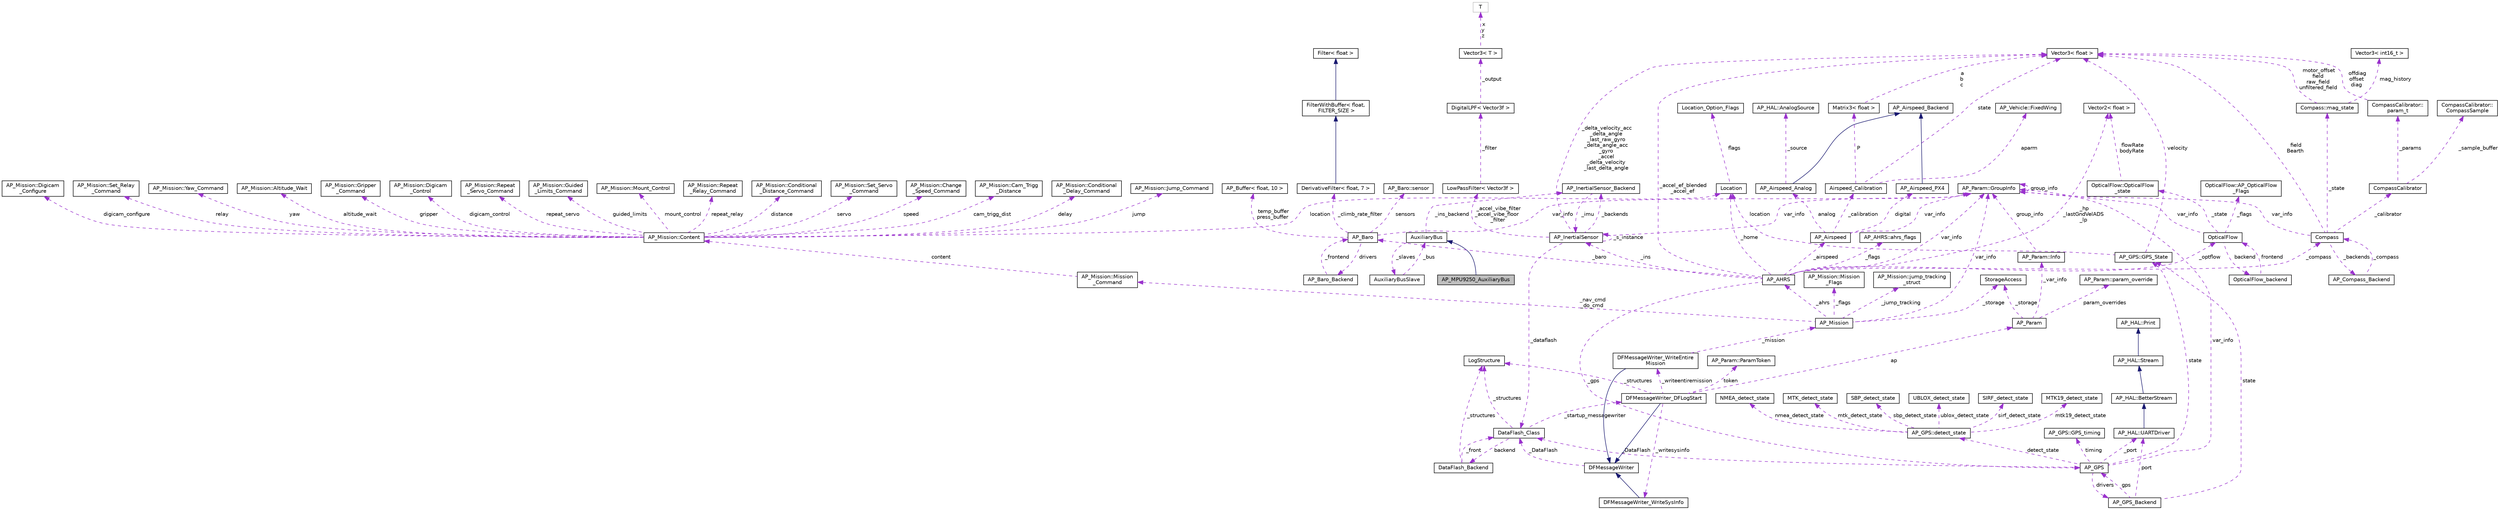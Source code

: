 digraph "AP_MPU9250_AuxiliaryBus"
{
 // INTERACTIVE_SVG=YES
  edge [fontname="Helvetica",fontsize="10",labelfontname="Helvetica",labelfontsize="10"];
  node [fontname="Helvetica",fontsize="10",shape=record];
  Node1 [label="AP_MPU9250_AuxiliaryBus",height=0.2,width=0.4,color="black", fillcolor="grey75", style="filled", fontcolor="black"];
  Node2 -> Node1 [dir="back",color="midnightblue",fontsize="10",style="solid",fontname="Helvetica"];
  Node2 [label="AuxiliaryBus",height=0.2,width=0.4,color="black", fillcolor="white", style="filled",URL="$classAuxiliaryBus.html"];
  Node3 -> Node2 [dir="back",color="darkorchid3",fontsize="10",style="dashed",label=" _ins_backend" ,fontname="Helvetica"];
  Node3 [label="AP_InertialSensor_Backend",height=0.2,width=0.4,color="black", fillcolor="white", style="filled",URL="$classAP__InertialSensor__Backend.html"];
  Node4 -> Node3 [dir="back",color="darkorchid3",fontsize="10",style="dashed",label=" _imu" ,fontname="Helvetica"];
  Node4 [label="AP_InertialSensor",height=0.2,width=0.4,color="black", fillcolor="white", style="filled",URL="$classAP__InertialSensor.html"];
  Node5 -> Node4 [dir="back",color="darkorchid3",fontsize="10",style="dashed",label=" _accel_vibe_filter\n_accel_vibe_floor\l_filter" ,fontname="Helvetica"];
  Node5 [label="LowPassFilter\< Vector3f \>",height=0.2,width=0.4,color="black", fillcolor="white", style="filled",URL="$classLowPassFilter.html"];
  Node6 -> Node5 [dir="back",color="darkorchid3",fontsize="10",style="dashed",label=" _filter" ,fontname="Helvetica"];
  Node6 [label="DigitalLPF\< Vector3f \>",height=0.2,width=0.4,color="black", fillcolor="white", style="filled",URL="$classDigitalLPF.html"];
  Node7 -> Node6 [dir="back",color="darkorchid3",fontsize="10",style="dashed",label=" _output" ,fontname="Helvetica"];
  Node7 [label="Vector3\< T \>",height=0.2,width=0.4,color="black", fillcolor="white", style="filled",URL="$classVector3.html"];
  Node8 -> Node7 [dir="back",color="darkorchid3",fontsize="10",style="dashed",label=" x\ny\nz" ,fontname="Helvetica"];
  Node8 [label="T",height=0.2,width=0.4,color="grey75", fillcolor="white", style="filled"];
  Node3 -> Node4 [dir="back",color="darkorchid3",fontsize="10",style="dashed",label=" _backends" ,fontname="Helvetica"];
  Node9 -> Node4 [dir="back",color="darkorchid3",fontsize="10",style="dashed",label=" _dataflash" ,fontname="Helvetica"];
  Node9 [label="DataFlash_Class",height=0.2,width=0.4,color="black", fillcolor="white", style="filled",URL="$classDataFlash__Class.html"];
  Node10 -> Node9 [dir="back",color="darkorchid3",fontsize="10",style="dashed",label=" _structures" ,fontname="Helvetica"];
  Node10 [label="LogStructure",height=0.2,width=0.4,color="black", fillcolor="white", style="filled",URL="$structLogStructure.html"];
  Node11 -> Node9 [dir="back",color="darkorchid3",fontsize="10",style="dashed",label=" backend" ,fontname="Helvetica"];
  Node11 [label="DataFlash_Backend",height=0.2,width=0.4,color="black", fillcolor="white", style="filled",URL="$classDataFlash__Backend.html"];
  Node10 -> Node11 [dir="back",color="darkorchid3",fontsize="10",style="dashed",label=" _structures" ,fontname="Helvetica"];
  Node9 -> Node11 [dir="back",color="darkorchid3",fontsize="10",style="dashed",label=" _front" ,fontname="Helvetica"];
  Node12 -> Node9 [dir="back",color="darkorchid3",fontsize="10",style="dashed",label=" _startup_messagewriter" ,fontname="Helvetica"];
  Node12 [label="DFMessageWriter_DFLogStart",height=0.2,width=0.4,color="black", fillcolor="white", style="filled",URL="$classDFMessageWriter__DFLogStart.html"];
  Node13 -> Node12 [dir="back",color="midnightblue",fontsize="10",style="solid",fontname="Helvetica"];
  Node13 [label="DFMessageWriter",height=0.2,width=0.4,color="black", fillcolor="white", style="filled",URL="$classDFMessageWriter.html"];
  Node9 -> Node13 [dir="back",color="darkorchid3",fontsize="10",style="dashed",label=" _DataFlash" ,fontname="Helvetica"];
  Node14 -> Node12 [dir="back",color="darkorchid3",fontsize="10",style="dashed",label=" _writeentiremission" ,fontname="Helvetica"];
  Node14 [label="DFMessageWriter_WriteEntire\lMission",height=0.2,width=0.4,color="black", fillcolor="white", style="filled",URL="$classDFMessageWriter__WriteEntireMission.html"];
  Node13 -> Node14 [dir="back",color="midnightblue",fontsize="10",style="solid",fontname="Helvetica"];
  Node15 -> Node14 [dir="back",color="darkorchid3",fontsize="10",style="dashed",label=" _mission" ,fontname="Helvetica"];
  Node15 [label="AP_Mission",height=0.2,width=0.4,color="black", fillcolor="white", style="filled",URL="$classAP__Mission.html",tooltip="Object managing Mission. "];
  Node16 -> Node15 [dir="back",color="darkorchid3",fontsize="10",style="dashed",label=" _storage" ,fontname="Helvetica"];
  Node16 [label="StorageAccess",height=0.2,width=0.4,color="black", fillcolor="white", style="filled",URL="$classStorageAccess.html"];
  Node17 -> Node15 [dir="back",color="darkorchid3",fontsize="10",style="dashed",label=" _nav_cmd\n_do_cmd" ,fontname="Helvetica"];
  Node17 [label="AP_Mission::Mission\l_Command",height=0.2,width=0.4,color="black", fillcolor="white", style="filled",URL="$structAP__Mission_1_1Mission__Command.html"];
  Node18 -> Node17 [dir="back",color="darkorchid3",fontsize="10",style="dashed",label=" content" ,fontname="Helvetica"];
  Node18 [label="AP_Mission::Content",height=0.2,width=0.4,color="black", fillcolor="white", style="filled",URL="$unionAP__Mission_1_1Content.html"];
  Node19 -> Node18 [dir="back",color="darkorchid3",fontsize="10",style="dashed",label=" guided_limits" ,fontname="Helvetica"];
  Node19 [label="AP_Mission::Guided\l_Limits_Command",height=0.2,width=0.4,color="black", fillcolor="white", style="filled",URL="$structAP__Mission_1_1Guided__Limits__Command.html"];
  Node20 -> Node18 [dir="back",color="darkorchid3",fontsize="10",style="dashed",label=" mount_control" ,fontname="Helvetica"];
  Node20 [label="AP_Mission::Mount_Control",height=0.2,width=0.4,color="black", fillcolor="white", style="filled",URL="$structAP__Mission_1_1Mount__Control.html"];
  Node21 -> Node18 [dir="back",color="darkorchid3",fontsize="10",style="dashed",label=" repeat_relay" ,fontname="Helvetica"];
  Node21 [label="AP_Mission::Repeat\l_Relay_Command",height=0.2,width=0.4,color="black", fillcolor="white", style="filled",URL="$structAP__Mission_1_1Repeat__Relay__Command.html"];
  Node22 -> Node18 [dir="back",color="darkorchid3",fontsize="10",style="dashed",label=" distance" ,fontname="Helvetica"];
  Node22 [label="AP_Mission::Conditional\l_Distance_Command",height=0.2,width=0.4,color="black", fillcolor="white", style="filled",URL="$structAP__Mission_1_1Conditional__Distance__Command.html"];
  Node23 -> Node18 [dir="back",color="darkorchid3",fontsize="10",style="dashed",label=" servo" ,fontname="Helvetica"];
  Node23 [label="AP_Mission::Set_Servo\l_Command",height=0.2,width=0.4,color="black", fillcolor="white", style="filled",URL="$structAP__Mission_1_1Set__Servo__Command.html"];
  Node24 -> Node18 [dir="back",color="darkorchid3",fontsize="10",style="dashed",label=" speed" ,fontname="Helvetica"];
  Node24 [label="AP_Mission::Change\l_Speed_Command",height=0.2,width=0.4,color="black", fillcolor="white", style="filled",URL="$structAP__Mission_1_1Change__Speed__Command.html"];
  Node25 -> Node18 [dir="back",color="darkorchid3",fontsize="10",style="dashed",label=" cam_trigg_dist" ,fontname="Helvetica"];
  Node25 [label="AP_Mission::Cam_Trigg\l_Distance",height=0.2,width=0.4,color="black", fillcolor="white", style="filled",URL="$structAP__Mission_1_1Cam__Trigg__Distance.html"];
  Node26 -> Node18 [dir="back",color="darkorchid3",fontsize="10",style="dashed",label=" delay" ,fontname="Helvetica"];
  Node26 [label="AP_Mission::Conditional\l_Delay_Command",height=0.2,width=0.4,color="black", fillcolor="white", style="filled",URL="$structAP__Mission_1_1Conditional__Delay__Command.html"];
  Node27 -> Node18 [dir="back",color="darkorchid3",fontsize="10",style="dashed",label=" jump" ,fontname="Helvetica"];
  Node27 [label="AP_Mission::Jump_Command",height=0.2,width=0.4,color="black", fillcolor="white", style="filled",URL="$structAP__Mission_1_1Jump__Command.html"];
  Node28 -> Node18 [dir="back",color="darkorchid3",fontsize="10",style="dashed",label=" location" ,fontname="Helvetica"];
  Node28 [label="Location",height=0.2,width=0.4,color="black", fillcolor="white", style="filled",URL="$structLocation.html"];
  Node29 -> Node28 [dir="back",color="darkorchid3",fontsize="10",style="dashed",label=" flags" ,fontname="Helvetica"];
  Node29 [label="Location_Option_Flags",height=0.2,width=0.4,color="black", fillcolor="white", style="filled",URL="$structLocation__Option__Flags.html"];
  Node30 -> Node18 [dir="back",color="darkorchid3",fontsize="10",style="dashed",label=" digicam_configure" ,fontname="Helvetica"];
  Node30 [label="AP_Mission::Digicam\l_Configure",height=0.2,width=0.4,color="black", fillcolor="white", style="filled",URL="$structAP__Mission_1_1Digicam__Configure.html"];
  Node31 -> Node18 [dir="back",color="darkorchid3",fontsize="10",style="dashed",label=" relay" ,fontname="Helvetica"];
  Node31 [label="AP_Mission::Set_Relay\l_Command",height=0.2,width=0.4,color="black", fillcolor="white", style="filled",URL="$structAP__Mission_1_1Set__Relay__Command.html"];
  Node32 -> Node18 [dir="back",color="darkorchid3",fontsize="10",style="dashed",label=" yaw" ,fontname="Helvetica"];
  Node32 [label="AP_Mission::Yaw_Command",height=0.2,width=0.4,color="black", fillcolor="white", style="filled",URL="$structAP__Mission_1_1Yaw__Command.html"];
  Node33 -> Node18 [dir="back",color="darkorchid3",fontsize="10",style="dashed",label=" altitude_wait" ,fontname="Helvetica"];
  Node33 [label="AP_Mission::Altitude_Wait",height=0.2,width=0.4,color="black", fillcolor="white", style="filled",URL="$structAP__Mission_1_1Altitude__Wait.html"];
  Node34 -> Node18 [dir="back",color="darkorchid3",fontsize="10",style="dashed",label=" gripper" ,fontname="Helvetica"];
  Node34 [label="AP_Mission::Gripper\l_Command",height=0.2,width=0.4,color="black", fillcolor="white", style="filled",URL="$structAP__Mission_1_1Gripper__Command.html"];
  Node35 -> Node18 [dir="back",color="darkorchid3",fontsize="10",style="dashed",label=" digicam_control" ,fontname="Helvetica"];
  Node35 [label="AP_Mission::Digicam\l_Control",height=0.2,width=0.4,color="black", fillcolor="white", style="filled",URL="$structAP__Mission_1_1Digicam__Control.html"];
  Node36 -> Node18 [dir="back",color="darkorchid3",fontsize="10",style="dashed",label=" repeat_servo" ,fontname="Helvetica"];
  Node36 [label="AP_Mission::Repeat\l_Servo_Command",height=0.2,width=0.4,color="black", fillcolor="white", style="filled",URL="$structAP__Mission_1_1Repeat__Servo__Command.html"];
  Node37 -> Node15 [dir="back",color="darkorchid3",fontsize="10",style="dashed",label=" var_info" ,fontname="Helvetica"];
  Node37 [label="AP_Param::GroupInfo",height=0.2,width=0.4,color="black", fillcolor="white", style="filled",URL="$structAP__Param_1_1GroupInfo.html"];
  Node37 -> Node37 [dir="back",color="darkorchid3",fontsize="10",style="dashed",label=" group_info" ,fontname="Helvetica"];
  Node38 -> Node15 [dir="back",color="darkorchid3",fontsize="10",style="dashed",label=" _flags" ,fontname="Helvetica"];
  Node38 [label="AP_Mission::Mission\l_Flags",height=0.2,width=0.4,color="black", fillcolor="white", style="filled",URL="$structAP__Mission_1_1Mission__Flags.html"];
  Node39 -> Node15 [dir="back",color="darkorchid3",fontsize="10",style="dashed",label=" _ahrs" ,fontname="Helvetica"];
  Node39 [label="AP_AHRS",height=0.2,width=0.4,color="black", fillcolor="white", style="filled",URL="$classAP__AHRS.html"];
  Node40 -> Node39 [dir="back",color="darkorchid3",fontsize="10",style="dashed",label=" _flags" ,fontname="Helvetica"];
  Node40 [label="AP_AHRS::ahrs_flags",height=0.2,width=0.4,color="black", fillcolor="white", style="filled",URL="$structAP__AHRS_1_1ahrs__flags.html"];
  Node41 -> Node39 [dir="back",color="darkorchid3",fontsize="10",style="dashed",label=" _baro" ,fontname="Helvetica"];
  Node41 [label="AP_Baro",height=0.2,width=0.4,color="black", fillcolor="white", style="filled",URL="$classAP__Baro.html"];
  Node42 -> Node41 [dir="back",color="darkorchid3",fontsize="10",style="dashed",label=" sensors" ,fontname="Helvetica"];
  Node42 [label="AP_Baro::sensor",height=0.2,width=0.4,color="black", fillcolor="white", style="filled",URL="$structAP__Baro_1_1sensor.html"];
  Node43 -> Node41 [dir="back",color="darkorchid3",fontsize="10",style="dashed",label=" temp_buffer\npress_buffer" ,fontname="Helvetica"];
  Node43 [label="AP_Buffer\< float, 10 \>",height=0.2,width=0.4,color="black", fillcolor="white", style="filled",URL="$classAP__Buffer.html"];
  Node44 -> Node41 [dir="back",color="darkorchid3",fontsize="10",style="dashed",label=" _climb_rate_filter" ,fontname="Helvetica"];
  Node44 [label="DerivativeFilter\< float, 7 \>",height=0.2,width=0.4,color="black", fillcolor="white", style="filled",URL="$classDerivativeFilter.html"];
  Node45 -> Node44 [dir="back",color="midnightblue",fontsize="10",style="solid",fontname="Helvetica"];
  Node45 [label="FilterWithBuffer\< float,\l FILTER_SIZE \>",height=0.2,width=0.4,color="black", fillcolor="white", style="filled",URL="$classFilterWithBuffer.html"];
  Node46 -> Node45 [dir="back",color="midnightblue",fontsize="10",style="solid",fontname="Helvetica"];
  Node46 [label="Filter\< float \>",height=0.2,width=0.4,color="black", fillcolor="white", style="filled",URL="$classFilter.html"];
  Node37 -> Node41 [dir="back",color="darkorchid3",fontsize="10",style="dashed",label=" var_info" ,fontname="Helvetica"];
  Node47 -> Node41 [dir="back",color="darkorchid3",fontsize="10",style="dashed",label=" drivers" ,fontname="Helvetica"];
  Node47 [label="AP_Baro_Backend",height=0.2,width=0.4,color="black", fillcolor="white", style="filled",URL="$classAP__Baro__Backend.html",tooltip="-*- tab-width: 4; Mode: C++; c-basic-offset: 4; indent-tabs-mode: nil -*- "];
  Node41 -> Node47 [dir="back",color="darkorchid3",fontsize="10",style="dashed",label=" _frontend" ,fontname="Helvetica"];
  Node48 -> Node39 [dir="back",color="darkorchid3",fontsize="10",style="dashed",label=" _optflow" ,fontname="Helvetica"];
  Node48 [label="OpticalFlow",height=0.2,width=0.4,color="black", fillcolor="white", style="filled",URL="$classOpticalFlow.html"];
  Node37 -> Node48 [dir="back",color="darkorchid3",fontsize="10",style="dashed",label=" var_info" ,fontname="Helvetica"];
  Node49 -> Node48 [dir="back",color="darkorchid3",fontsize="10",style="dashed",label=" _state" ,fontname="Helvetica"];
  Node49 [label="OpticalFlow::OpticalFlow\l_state",height=0.2,width=0.4,color="black", fillcolor="white", style="filled",URL="$structOpticalFlow_1_1OpticalFlow__state.html"];
  Node50 -> Node49 [dir="back",color="darkorchid3",fontsize="10",style="dashed",label=" flowRate\nbodyRate" ,fontname="Helvetica"];
  Node50 [label="Vector2\< float \>",height=0.2,width=0.4,color="black", fillcolor="white", style="filled",URL="$structVector2.html"];
  Node51 -> Node48 [dir="back",color="darkorchid3",fontsize="10",style="dashed",label=" backend" ,fontname="Helvetica"];
  Node51 [label="OpticalFlow_backend",height=0.2,width=0.4,color="black", fillcolor="white", style="filled",URL="$classOpticalFlow__backend.html"];
  Node48 -> Node51 [dir="back",color="darkorchid3",fontsize="10",style="dashed",label=" frontend" ,fontname="Helvetica"];
  Node52 -> Node48 [dir="back",color="darkorchid3",fontsize="10",style="dashed",label=" _flags" ,fontname="Helvetica"];
  Node52 [label="OpticalFlow::AP_OpticalFlow\l_Flags",height=0.2,width=0.4,color="black", fillcolor="white", style="filled",URL="$structOpticalFlow_1_1AP__OpticalFlow__Flags.html"];
  Node37 -> Node39 [dir="back",color="darkorchid3",fontsize="10",style="dashed",label=" var_info" ,fontname="Helvetica"];
  Node53 -> Node39 [dir="back",color="darkorchid3",fontsize="10",style="dashed",label=" _accel_ef_blended\n_accel_ef" ,fontname="Helvetica"];
  Node53 [label="Vector3\< float \>",height=0.2,width=0.4,color="black", fillcolor="white", style="filled",URL="$classVector3.html"];
  Node4 -> Node39 [dir="back",color="darkorchid3",fontsize="10",style="dashed",label=" _ins" ,fontname="Helvetica"];
  Node54 -> Node39 [dir="back",color="darkorchid3",fontsize="10",style="dashed",label=" _airspeed" ,fontname="Helvetica"];
  Node54 [label="AP_Airspeed",height=0.2,width=0.4,color="black", fillcolor="white", style="filled",URL="$classAP__Airspeed.html"];
  Node55 -> Node54 [dir="back",color="darkorchid3",fontsize="10",style="dashed",label=" analog" ,fontname="Helvetica"];
  Node55 [label="AP_Airspeed_Analog",height=0.2,width=0.4,color="black", fillcolor="white", style="filled",URL="$classAP__Airspeed__Analog.html",tooltip="-*- tab-width: 4; Mode: C++; c-basic-offset: 4; indent-tabs-mode: nil -*- "];
  Node56 -> Node55 [dir="back",color="midnightblue",fontsize="10",style="solid",fontname="Helvetica"];
  Node56 [label="AP_Airspeed_Backend",height=0.2,width=0.4,color="black", fillcolor="white", style="filled",URL="$classAP__Airspeed__Backend.html",tooltip="-*- tab-width: 4; Mode: C++; c-basic-offset: 4; indent-tabs-mode: nil -*- "];
  Node57 -> Node55 [dir="back",color="darkorchid3",fontsize="10",style="dashed",label=" _source" ,fontname="Helvetica"];
  Node57 [label="AP_HAL::AnalogSource",height=0.2,width=0.4,color="black", fillcolor="white", style="filled",URL="$classAP__HAL_1_1AnalogSource.html"];
  Node37 -> Node54 [dir="back",color="darkorchid3",fontsize="10",style="dashed",label=" var_info" ,fontname="Helvetica"];
  Node58 -> Node54 [dir="back",color="darkorchid3",fontsize="10",style="dashed",label=" digital" ,fontname="Helvetica"];
  Node58 [label="AP_Airspeed_PX4",height=0.2,width=0.4,color="black", fillcolor="white", style="filled",URL="$classAP__Airspeed__PX4.html",tooltip="-*- tab-width: 4; Mode: C++; c-basic-offset: 4; indent-tabs-mode: nil -*- "];
  Node56 -> Node58 [dir="back",color="midnightblue",fontsize="10",style="solid",fontname="Helvetica"];
  Node59 -> Node54 [dir="back",color="darkorchid3",fontsize="10",style="dashed",label=" _calibration" ,fontname="Helvetica"];
  Node59 [label="Airspeed_Calibration",height=0.2,width=0.4,color="black", fillcolor="white", style="filled",URL="$classAirspeed__Calibration.html",tooltip="-*- tab-width: 4; Mode: C++; c-basic-offset: 4; indent-tabs-mode: nil -*- "];
  Node60 -> Node59 [dir="back",color="darkorchid3",fontsize="10",style="dashed",label=" P" ,fontname="Helvetica"];
  Node60 [label="Matrix3\< float \>",height=0.2,width=0.4,color="black", fillcolor="white", style="filled",URL="$classMatrix3.html"];
  Node53 -> Node60 [dir="back",color="darkorchid3",fontsize="10",style="dashed",label=" a\nb\nc" ,fontname="Helvetica"];
  Node53 -> Node59 [dir="back",color="darkorchid3",fontsize="10",style="dashed",label=" state" ,fontname="Helvetica"];
  Node61 -> Node59 [dir="back",color="darkorchid3",fontsize="10",style="dashed",label=" aparm" ,fontname="Helvetica"];
  Node61 [label="AP_Vehicle::FixedWing",height=0.2,width=0.4,color="black", fillcolor="white", style="filled",URL="$structAP__Vehicle_1_1FixedWing.html"];
  Node50 -> Node39 [dir="back",color="darkorchid3",fontsize="10",style="dashed",label=" _hp\n_lastGndVelADS\n_lp" ,fontname="Helvetica"];
  Node62 -> Node39 [dir="back",color="darkorchid3",fontsize="10",style="dashed",label=" _gps" ,fontname="Helvetica"];
  Node62 [label="AP_GPS",height=0.2,width=0.4,color="black", fillcolor="white", style="filled",URL="$classAP__GPS.html"];
  Node63 -> Node62 [dir="back",color="darkorchid3",fontsize="10",style="dashed",label=" detect_state" ,fontname="Helvetica"];
  Node63 [label="AP_GPS::detect_state",height=0.2,width=0.4,color="black", fillcolor="white", style="filled",URL="$structAP__GPS_1_1detect__state.html"];
  Node64 -> Node63 [dir="back",color="darkorchid3",fontsize="10",style="dashed",label=" sbp_detect_state" ,fontname="Helvetica"];
  Node64 [label="SBP_detect_state",height=0.2,width=0.4,color="black", fillcolor="white", style="filled",URL="$structSBP__detect__state.html"];
  Node65 -> Node63 [dir="back",color="darkorchid3",fontsize="10",style="dashed",label=" ublox_detect_state" ,fontname="Helvetica"];
  Node65 [label="UBLOX_detect_state",height=0.2,width=0.4,color="black", fillcolor="white", style="filled",URL="$structUBLOX__detect__state.html"];
  Node66 -> Node63 [dir="back",color="darkorchid3",fontsize="10",style="dashed",label=" sirf_detect_state" ,fontname="Helvetica"];
  Node66 [label="SIRF_detect_state",height=0.2,width=0.4,color="black", fillcolor="white", style="filled",URL="$structSIRF__detect__state.html"];
  Node67 -> Node63 [dir="back",color="darkorchid3",fontsize="10",style="dashed",label=" mtk19_detect_state" ,fontname="Helvetica"];
  Node67 [label="MTK19_detect_state",height=0.2,width=0.4,color="black", fillcolor="white", style="filled",URL="$structMTK19__detect__state.html"];
  Node68 -> Node63 [dir="back",color="darkorchid3",fontsize="10",style="dashed",label=" nmea_detect_state" ,fontname="Helvetica"];
  Node68 [label="NMEA_detect_state",height=0.2,width=0.4,color="black", fillcolor="white", style="filled",URL="$structNMEA__detect__state.html"];
  Node69 -> Node63 [dir="back",color="darkorchid3",fontsize="10",style="dashed",label=" mtk_detect_state" ,fontname="Helvetica"];
  Node69 [label="MTK_detect_state",height=0.2,width=0.4,color="black", fillcolor="white", style="filled",URL="$structMTK__detect__state.html"];
  Node70 -> Node62 [dir="back",color="darkorchid3",fontsize="10",style="dashed",label=" timing" ,fontname="Helvetica"];
  Node70 [label="AP_GPS::GPS_timing",height=0.2,width=0.4,color="black", fillcolor="white", style="filled",URL="$structAP__GPS_1_1GPS__timing.html"];
  Node71 -> Node62 [dir="back",color="darkorchid3",fontsize="10",style="dashed",label=" drivers" ,fontname="Helvetica"];
  Node71 [label="AP_GPS_Backend",height=0.2,width=0.4,color="black", fillcolor="white", style="filled",URL="$classAP__GPS__Backend.html"];
  Node72 -> Node71 [dir="back",color="darkorchid3",fontsize="10",style="dashed",label=" port" ,fontname="Helvetica"];
  Node72 [label="AP_HAL::UARTDriver",height=0.2,width=0.4,color="black", fillcolor="white", style="filled",URL="$classAP__HAL_1_1UARTDriver.html"];
  Node73 -> Node72 [dir="back",color="midnightblue",fontsize="10",style="solid",fontname="Helvetica"];
  Node73 [label="AP_HAL::BetterStream",height=0.2,width=0.4,color="black", fillcolor="white", style="filled",URL="$classAP__HAL_1_1BetterStream.html"];
  Node74 -> Node73 [dir="back",color="midnightblue",fontsize="10",style="solid",fontname="Helvetica"];
  Node74 [label="AP_HAL::Stream",height=0.2,width=0.4,color="black", fillcolor="white", style="filled",URL="$classAP__HAL_1_1Stream.html"];
  Node75 -> Node74 [dir="back",color="midnightblue",fontsize="10",style="solid",fontname="Helvetica"];
  Node75 [label="AP_HAL::Print",height=0.2,width=0.4,color="black", fillcolor="white", style="filled",URL="$classAP__HAL_1_1Print.html"];
  Node62 -> Node71 [dir="back",color="darkorchid3",fontsize="10",style="dashed",label=" gps" ,fontname="Helvetica"];
  Node76 -> Node71 [dir="back",color="darkorchid3",fontsize="10",style="dashed",label=" state" ,fontname="Helvetica"];
  Node76 [label="AP_GPS::GPS_State",height=0.2,width=0.4,color="black", fillcolor="white", style="filled",URL="$structAP__GPS_1_1GPS__State.html"];
  Node53 -> Node76 [dir="back",color="darkorchid3",fontsize="10",style="dashed",label=" velocity" ,fontname="Helvetica"];
  Node28 -> Node76 [dir="back",color="darkorchid3",fontsize="10",style="dashed",label=" location" ,fontname="Helvetica"];
  Node9 -> Node62 [dir="back",color="darkorchid3",fontsize="10",style="dashed",label=" _DataFlash" ,fontname="Helvetica"];
  Node72 -> Node62 [dir="back",color="darkorchid3",fontsize="10",style="dashed",label=" _port" ,fontname="Helvetica"];
  Node37 -> Node62 [dir="back",color="darkorchid3",fontsize="10",style="dashed",label=" var_info" ,fontname="Helvetica"];
  Node76 -> Node62 [dir="back",color="darkorchid3",fontsize="10",style="dashed",label=" state" ,fontname="Helvetica"];
  Node28 -> Node39 [dir="back",color="darkorchid3",fontsize="10",style="dashed",label=" _home" ,fontname="Helvetica"];
  Node77 -> Node39 [dir="back",color="darkorchid3",fontsize="10",style="dashed",label=" _compass" ,fontname="Helvetica"];
  Node77 [label="Compass",height=0.2,width=0.4,color="black", fillcolor="white", style="filled",URL="$classCompass.html"];
  Node37 -> Node77 [dir="back",color="darkorchid3",fontsize="10",style="dashed",label=" var_info" ,fontname="Helvetica"];
  Node53 -> Node77 [dir="back",color="darkorchid3",fontsize="10",style="dashed",label=" field\nBearth" ,fontname="Helvetica"];
  Node78 -> Node77 [dir="back",color="darkorchid3",fontsize="10",style="dashed",label=" _calibrator" ,fontname="Helvetica"];
  Node78 [label="CompassCalibrator",height=0.2,width=0.4,color="black", fillcolor="white", style="filled",URL="$classCompassCalibrator.html"];
  Node79 -> Node78 [dir="back",color="darkorchid3",fontsize="10",style="dashed",label=" _params" ,fontname="Helvetica"];
  Node79 [label="CompassCalibrator::\lparam_t",height=0.2,width=0.4,color="black", fillcolor="white", style="filled",URL="$classCompassCalibrator_1_1param__t.html"];
  Node53 -> Node79 [dir="back",color="darkorchid3",fontsize="10",style="dashed",label=" offdiag\noffset\ndiag" ,fontname="Helvetica"];
  Node80 -> Node78 [dir="back",color="darkorchid3",fontsize="10",style="dashed",label=" _sample_buffer" ,fontname="Helvetica"];
  Node80 [label="CompassCalibrator::\lCompassSample",height=0.2,width=0.4,color="black", fillcolor="white", style="filled",URL="$classCompassCalibrator_1_1CompassSample.html"];
  Node81 -> Node77 [dir="back",color="darkorchid3",fontsize="10",style="dashed",label=" _backends" ,fontname="Helvetica"];
  Node81 [label="AP_Compass_Backend",height=0.2,width=0.4,color="black", fillcolor="white", style="filled",URL="$classAP__Compass__Backend.html"];
  Node77 -> Node81 [dir="back",color="darkorchid3",fontsize="10",style="dashed",label=" _compass" ,fontname="Helvetica"];
  Node82 -> Node77 [dir="back",color="darkorchid3",fontsize="10",style="dashed",label=" _state" ,fontname="Helvetica"];
  Node82 [label="Compass::mag_state",height=0.2,width=0.4,color="black", fillcolor="white", style="filled",URL="$structCompass_1_1mag__state.html"];
  Node53 -> Node82 [dir="back",color="darkorchid3",fontsize="10",style="dashed",label=" motor_offset\nfield\nraw_field\nunfiltered_field" ,fontname="Helvetica"];
  Node83 -> Node82 [dir="back",color="darkorchid3",fontsize="10",style="dashed",label=" mag_history" ,fontname="Helvetica"];
  Node83 [label="Vector3\< int16_t \>",height=0.2,width=0.4,color="black", fillcolor="white", style="filled",URL="$classVector3.html"];
  Node84 -> Node15 [dir="back",color="darkorchid3",fontsize="10",style="dashed",label=" _jump_tracking" ,fontname="Helvetica"];
  Node84 [label="AP_Mission::jump_tracking\l_struct",height=0.2,width=0.4,color="black", fillcolor="white", style="filled",URL="$structAP__Mission_1_1jump__tracking__struct.html"];
  Node85 -> Node12 [dir="back",color="darkorchid3",fontsize="10",style="dashed",label=" _writesysinfo" ,fontname="Helvetica"];
  Node85 [label="DFMessageWriter_WriteSysInfo",height=0.2,width=0.4,color="black", fillcolor="white", style="filled",URL="$classDFMessageWriter__WriteSysInfo.html"];
  Node13 -> Node85 [dir="back",color="midnightblue",fontsize="10",style="solid",fontname="Helvetica"];
  Node86 -> Node12 [dir="back",color="darkorchid3",fontsize="10",style="dashed",label=" token" ,fontname="Helvetica"];
  Node86 [label="AP_Param::ParamToken",height=0.2,width=0.4,color="black", fillcolor="white", style="filled",URL="$structAP__Param_1_1ParamToken.html"];
  Node10 -> Node12 [dir="back",color="darkorchid3",fontsize="10",style="dashed",label=" _structures" ,fontname="Helvetica"];
  Node87 -> Node12 [dir="back",color="darkorchid3",fontsize="10",style="dashed",label=" ap" ,fontname="Helvetica"];
  Node87 [label="AP_Param",height=0.2,width=0.4,color="black", fillcolor="white", style="filled",URL="$classAP__Param.html"];
  Node16 -> Node87 [dir="back",color="darkorchid3",fontsize="10",style="dashed",label=" _storage" ,fontname="Helvetica"];
  Node88 -> Node87 [dir="back",color="darkorchid3",fontsize="10",style="dashed",label=" _var_info" ,fontname="Helvetica"];
  Node88 [label="AP_Param::Info",height=0.2,width=0.4,color="black", fillcolor="white", style="filled",URL="$structAP__Param_1_1Info.html"];
  Node37 -> Node88 [dir="back",color="darkorchid3",fontsize="10",style="dashed",label=" group_info" ,fontname="Helvetica"];
  Node89 -> Node87 [dir="back",color="darkorchid3",fontsize="10",style="dashed",label=" param_overrides" ,fontname="Helvetica"];
  Node89 [label="AP_Param::param_override",height=0.2,width=0.4,color="black", fillcolor="white", style="filled",URL="$structAP__Param_1_1param__override.html"];
  Node37 -> Node4 [dir="back",color="darkorchid3",fontsize="10",style="dashed",label=" var_info" ,fontname="Helvetica"];
  Node4 -> Node4 [dir="back",color="darkorchid3",fontsize="10",style="dashed",label=" _s_instance" ,fontname="Helvetica"];
  Node53 -> Node4 [dir="back",color="darkorchid3",fontsize="10",style="dashed",label=" _delta_velocity_acc\n_delta_angle\n_last_raw_gyro\n_delta_angle_acc\n_gyro\n_accel\n_delta_velocity\n_last_delta_angle" ,fontname="Helvetica"];
  Node90 -> Node2 [dir="back",color="darkorchid3",fontsize="10",style="dashed",label=" _slaves" ,fontname="Helvetica"];
  Node90 [label="AuxiliaryBusSlave",height=0.2,width=0.4,color="black", fillcolor="white", style="filled",URL="$classAuxiliaryBusSlave.html"];
  Node2 -> Node90 [dir="back",color="darkorchid3",fontsize="10",style="dashed",label=" _bus" ,fontname="Helvetica"];
}
